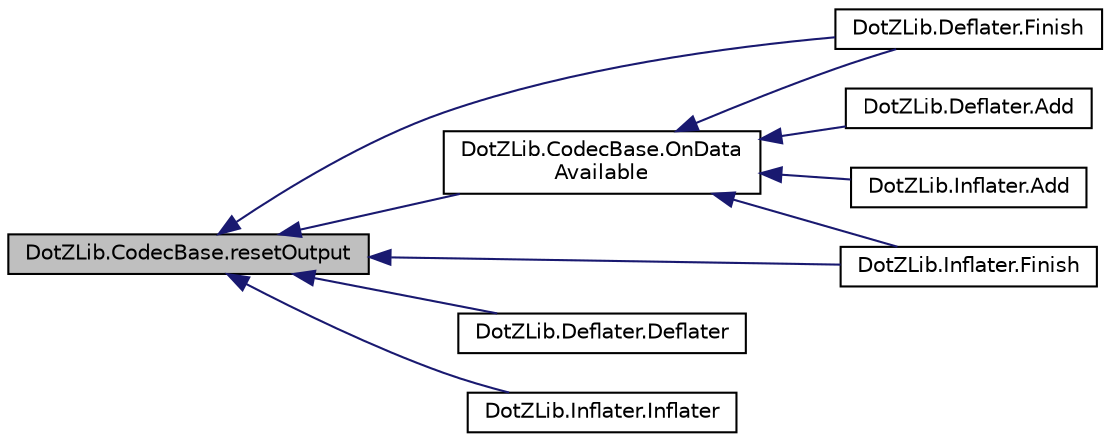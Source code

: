 digraph "DotZLib.CodecBase.resetOutput"
{
  edge [fontname="Helvetica",fontsize="10",labelfontname="Helvetica",labelfontsize="10"];
  node [fontname="Helvetica",fontsize="10",shape=record];
  rankdir="LR";
  Node1 [label="DotZLib.CodecBase.resetOutput",height=0.2,width=0.4,color="black", fillcolor="grey75", style="filled", fontcolor="black"];
  Node1 -> Node2 [dir="back",color="midnightblue",fontsize="10",style="solid",fontname="Helvetica"];
  Node2 [label="DotZLib.CodecBase.OnData\lAvailable",height=0.2,width=0.4,color="black", fillcolor="white", style="filled",URL="$class_dot_z_lib_1_1_codec_base.html#a5c697195bc017ae951858e7c8948f9ae",tooltip="Fires the DataAvailable event "];
  Node2 -> Node3 [dir="back",color="midnightblue",fontsize="10",style="solid",fontname="Helvetica"];
  Node3 [label="DotZLib.Deflater.Add",height=0.2,width=0.4,color="black", fillcolor="white", style="filled",URL="$class_dot_z_lib_1_1_deflater.html#a2db95e3ca07e562df0652ed1ad8d0c4d",tooltip="Adds more data to the codec to be processed. "];
  Node2 -> Node4 [dir="back",color="midnightblue",fontsize="10",style="solid",fontname="Helvetica"];
  Node4 [label="DotZLib.Deflater.Finish",height=0.2,width=0.4,color="black", fillcolor="white", style="filled",URL="$class_dot_z_lib_1_1_deflater.html#a84507769a20a13c2ff48cfcef8f5c13b",tooltip="Finishes up any pending data that needs to be processed and handled. "];
  Node2 -> Node5 [dir="back",color="midnightblue",fontsize="10",style="solid",fontname="Helvetica"];
  Node5 [label="DotZLib.Inflater.Add",height=0.2,width=0.4,color="black", fillcolor="white", style="filled",URL="$class_dot_z_lib_1_1_inflater.html#a773dd62fe806dd9b6117f859faaeb079",tooltip="Adds more data to the codec to be processed. "];
  Node2 -> Node6 [dir="back",color="midnightblue",fontsize="10",style="solid",fontname="Helvetica"];
  Node6 [label="DotZLib.Inflater.Finish",height=0.2,width=0.4,color="black", fillcolor="white", style="filled",URL="$class_dot_z_lib_1_1_inflater.html#aa70c9d026f5d1b44fe0679b78973285c",tooltip="Finishes up any pending data that needs to be processed and handled. "];
  Node1 -> Node7 [dir="back",color="midnightblue",fontsize="10",style="solid",fontname="Helvetica"];
  Node7 [label="DotZLib.Deflater.Deflater",height=0.2,width=0.4,color="black", fillcolor="white", style="filled",URL="$class_dot_z_lib_1_1_deflater.html#a3af92869710011e866633c2186c7cab1",tooltip="Constructs an new instance of the Deflater "];
  Node1 -> Node4 [dir="back",color="midnightblue",fontsize="10",style="solid",fontname="Helvetica"];
  Node1 -> Node8 [dir="back",color="midnightblue",fontsize="10",style="solid",fontname="Helvetica"];
  Node8 [label="DotZLib.Inflater.Inflater",height=0.2,width=0.4,color="black", fillcolor="white", style="filled",URL="$class_dot_z_lib_1_1_inflater.html#acb40e9664a78756a3def8ed66aa35ca1",tooltip="Constructs an new instance of the Inflater "];
  Node1 -> Node6 [dir="back",color="midnightblue",fontsize="10",style="solid",fontname="Helvetica"];
}
